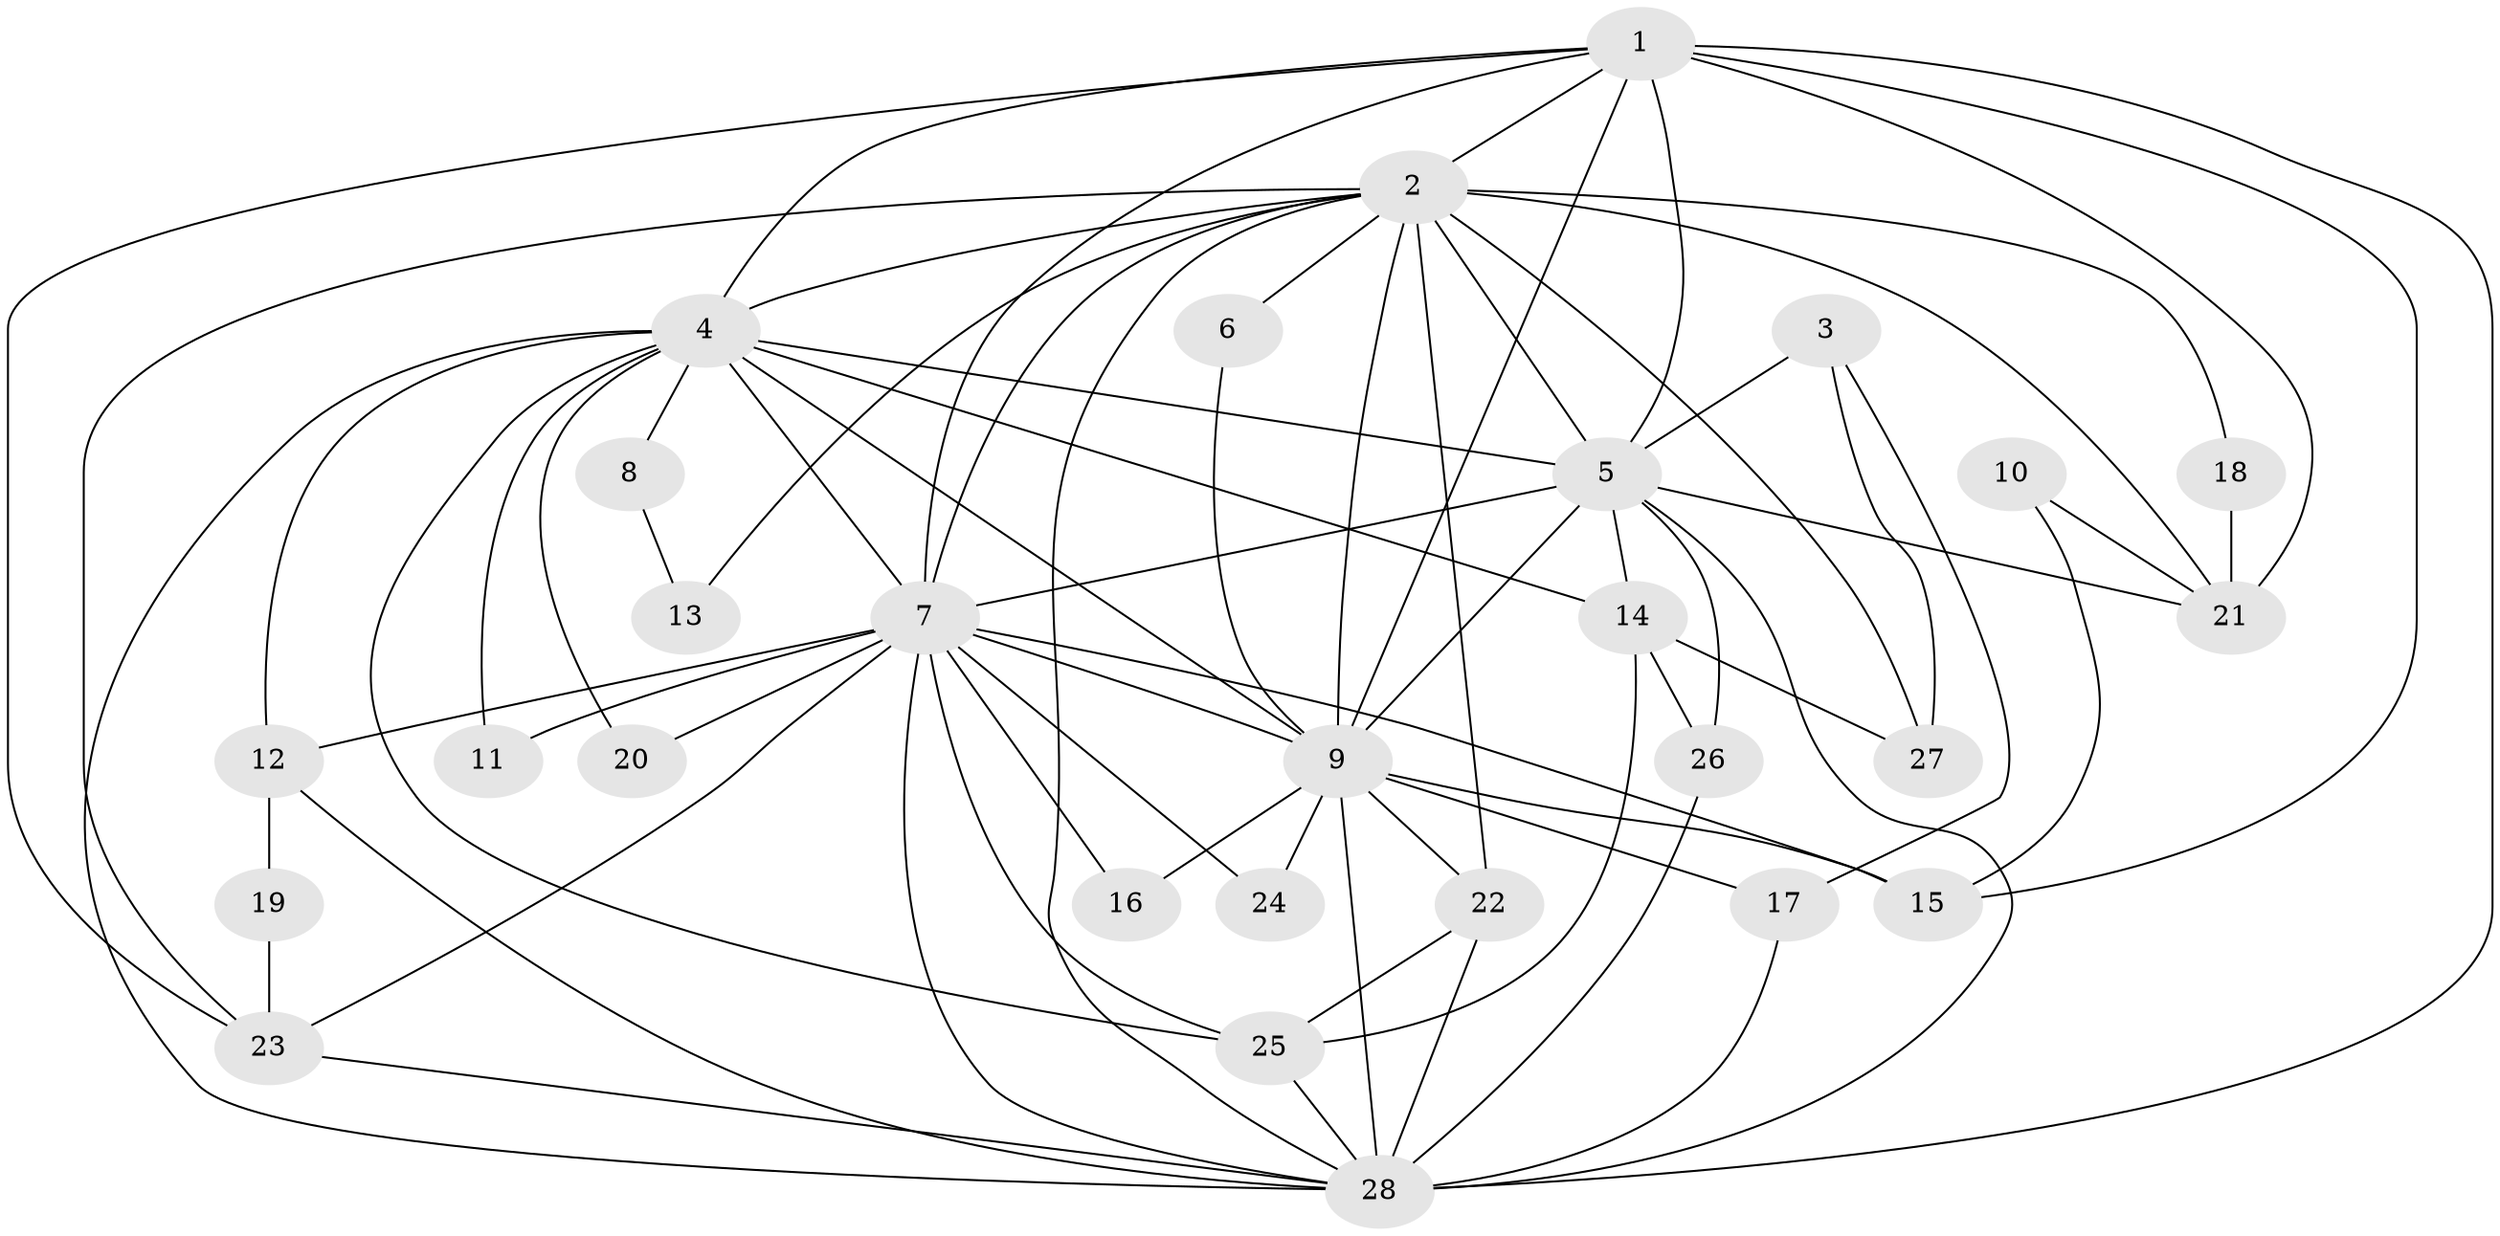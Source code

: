 // original degree distribution, {19: 0.05357142857142857, 17: 0.017857142857142856, 16: 0.017857142857142856, 14: 0.017857142857142856, 12: 0.03571428571428571, 11: 0.017857142857142856, 15: 0.017857142857142856, 2: 0.5892857142857143, 4: 0.08928571428571429, 6: 0.03571428571428571, 5: 0.03571428571428571, 3: 0.07142857142857142}
// Generated by graph-tools (version 1.1) at 2025/01/03/09/25 03:01:17]
// undirected, 28 vertices, 73 edges
graph export_dot {
graph [start="1"]
  node [color=gray90,style=filled];
  1;
  2;
  3;
  4;
  5;
  6;
  7;
  8;
  9;
  10;
  11;
  12;
  13;
  14;
  15;
  16;
  17;
  18;
  19;
  20;
  21;
  22;
  23;
  24;
  25;
  26;
  27;
  28;
  1 -- 2 [weight=3.0];
  1 -- 4 [weight=2.0];
  1 -- 5 [weight=4.0];
  1 -- 7 [weight=4.0];
  1 -- 9 [weight=3.0];
  1 -- 15 [weight=1.0];
  1 -- 21 [weight=1.0];
  1 -- 23 [weight=1.0];
  1 -- 28 [weight=2.0];
  2 -- 4 [weight=1.0];
  2 -- 5 [weight=2.0];
  2 -- 6 [weight=1.0];
  2 -- 7 [weight=2.0];
  2 -- 9 [weight=1.0];
  2 -- 13 [weight=1.0];
  2 -- 18 [weight=1.0];
  2 -- 21 [weight=2.0];
  2 -- 22 [weight=1.0];
  2 -- 23 [weight=1.0];
  2 -- 27 [weight=1.0];
  2 -- 28 [weight=2.0];
  3 -- 5 [weight=2.0];
  3 -- 17 [weight=1.0];
  3 -- 27 [weight=1.0];
  4 -- 5 [weight=4.0];
  4 -- 7 [weight=2.0];
  4 -- 8 [weight=2.0];
  4 -- 9 [weight=1.0];
  4 -- 11 [weight=1.0];
  4 -- 12 [weight=1.0];
  4 -- 14 [weight=1.0];
  4 -- 20 [weight=1.0];
  4 -- 25 [weight=1.0];
  4 -- 28 [weight=1.0];
  5 -- 7 [weight=4.0];
  5 -- 9 [weight=3.0];
  5 -- 14 [weight=1.0];
  5 -- 21 [weight=1.0];
  5 -- 26 [weight=1.0];
  5 -- 28 [weight=3.0];
  6 -- 9 [weight=1.0];
  7 -- 9 [weight=4.0];
  7 -- 11 [weight=1.0];
  7 -- 12 [weight=1.0];
  7 -- 15 [weight=1.0];
  7 -- 16 [weight=2.0];
  7 -- 20 [weight=1.0];
  7 -- 23 [weight=1.0];
  7 -- 24 [weight=1.0];
  7 -- 25 [weight=1.0];
  7 -- 28 [weight=2.0];
  8 -- 13 [weight=1.0];
  9 -- 15 [weight=1.0];
  9 -- 16 [weight=1.0];
  9 -- 17 [weight=1.0];
  9 -- 22 [weight=1.0];
  9 -- 24 [weight=1.0];
  9 -- 28 [weight=1.0];
  10 -- 15 [weight=1.0];
  10 -- 21 [weight=1.0];
  12 -- 19 [weight=1.0];
  12 -- 28 [weight=1.0];
  14 -- 25 [weight=1.0];
  14 -- 26 [weight=1.0];
  14 -- 27 [weight=1.0];
  17 -- 28 [weight=1.0];
  18 -- 21 [weight=1.0];
  19 -- 23 [weight=1.0];
  22 -- 25 [weight=1.0];
  22 -- 28 [weight=1.0];
  23 -- 28 [weight=1.0];
  25 -- 28 [weight=1.0];
  26 -- 28 [weight=1.0];
}
